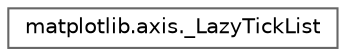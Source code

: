digraph "Graphical Class Hierarchy"
{
 // LATEX_PDF_SIZE
  bgcolor="transparent";
  edge [fontname=Helvetica,fontsize=10,labelfontname=Helvetica,labelfontsize=10];
  node [fontname=Helvetica,fontsize=10,shape=box,height=0.2,width=0.4];
  rankdir="LR";
  Node0 [id="Node000000",label="matplotlib.axis._LazyTickList",height=0.2,width=0.4,color="grey40", fillcolor="white", style="filled",URL="$dc/d79/classmatplotlib_1_1axis_1_1__LazyTickList.html",tooltip=" "];
}
